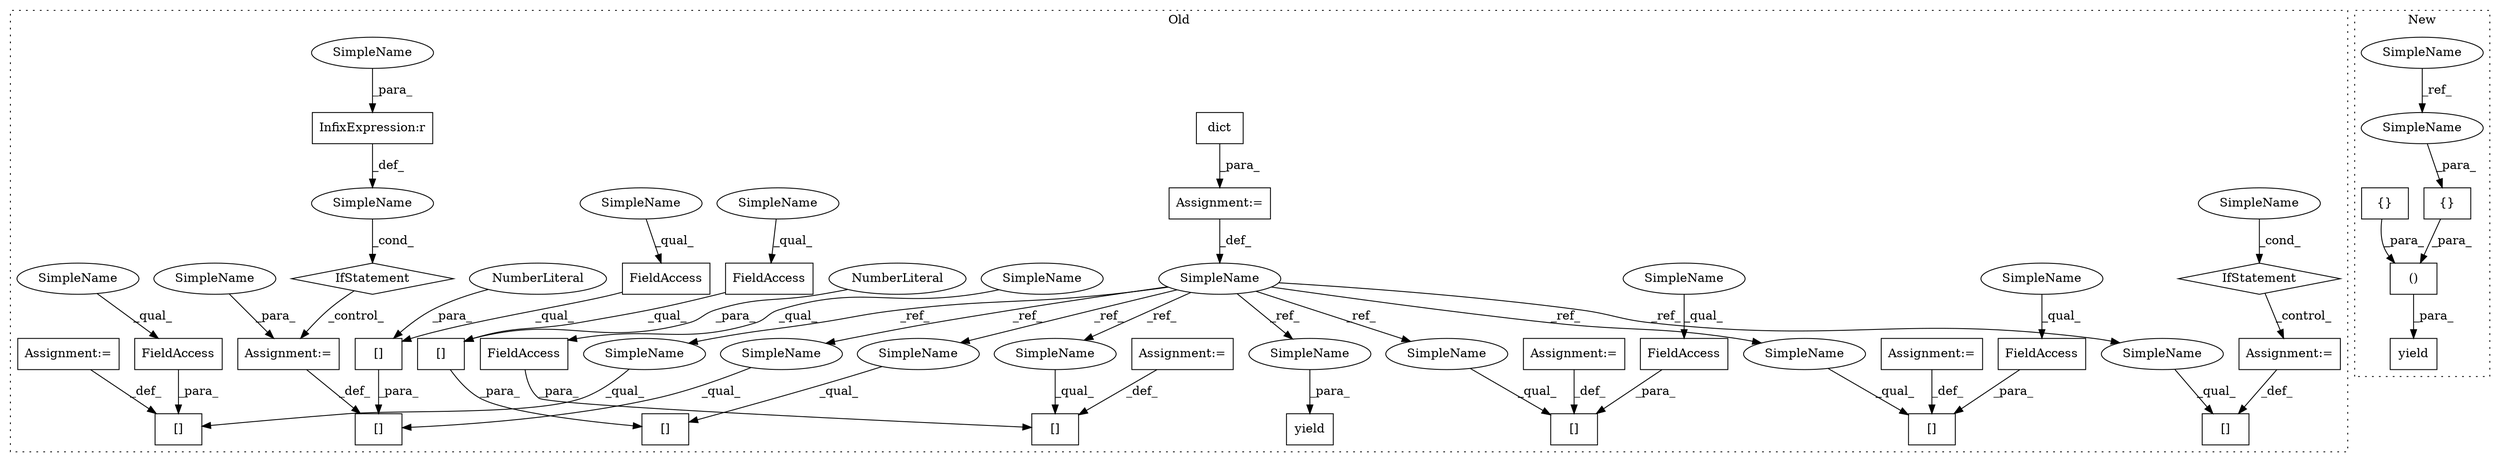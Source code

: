 digraph G {
subgraph cluster0 {
1 [label="IfStatement" a="25" s="29980,29995" l="4,2" shape="diamond"];
3 [label="Assignment:=" a="7" s="30040" l="1" shape="box"];
4 [label="SimpleName" a="42" s="" l="" shape="ellipse"];
5 [label="InfixExpression:r" a="27" s="29987" l="4" shape="box"];
7 [label="[]" a="2" s="30009,30039" l="10,1" shape="box"];
8 [label="Assignment:=" a="7" s="29684" l="1" shape="box"];
9 [label="SimpleName" a="42" s="29675" l="9" shape="ellipse"];
10 [label="yield" a="112" s="31216" l="7" shape="box"];
11 [label="[]" a="2" s="29779,29803" l="10,1" shape="box"];
14 [label="[]" a="2" s="31084,31109" l="10,1" shape="box"];
16 [label="dict" a="32" s="29685" l="6" shape="box"];
17 [label="[]" a="2" s="29789,29802" l="12,1" shape="box"];
18 [label="NumberLiteral" a="34" s="29801" l="1" shape="ellipse"];
19 [label="FieldAccess" a="22" s="29789" l="11" shape="box"];
20 [label="FieldAccess" a="22" s="30019" l="17" shape="box"];
21 [label="Assignment:=" a="7" s="31110" l="1" shape="box"];
22 [label="FieldAccess" a="22" s="31024" l="18" shape="box"];
23 [label="[]" a="2" s="30019,30038" l="18,1" shape="box"];
24 [label="NumberLiteral" a="34" s="30037" l="1" shape="ellipse"];
25 [label="[]" a="2" s="30944,30972" l="10,1" shape="box"];
26 [label="FieldAccess" a="22" s="30954" l="18" shape="box"];
27 [label="[]" a="2" s="29919,29943" l="10,1" shape="box"];
28 [label="FieldAccess" a="22" s="31094" l="15" shape="box"];
29 [label="[]" a="2" s="31144,31171" l="10,1" shape="box"];
30 [label="FieldAccess" a="22" s="31154" l="17" shape="box"];
31 [label="[]" a="2" s="31014,31042" l="10,1" shape="box"];
32 [label="Assignment:=" a="7" s="29944" l="1" shape="box"];
33 [label="Assignment:=" a="7" s="31043" l="1" shape="box"];
34 [label="SimpleName" a="42" s="" l="" shape="ellipse"];
35 [label="IfStatement" a="25" s="29730,29763" l="4,2" shape="diamond"];
36 [label="Assignment:=" a="7" s="30973" l="1" shape="box"];
37 [label="Assignment:=" a="7" s="31172" l="1" shape="box"];
38 [label="SimpleName" a="42" s="30009" l="9" shape="ellipse"];
39 [label="SimpleName" a="42" s="29919" l="9" shape="ellipse"];
40 [label="SimpleName" a="42" s="30944" l="9" shape="ellipse"];
41 [label="SimpleName" a="42" s="31223" l="9" shape="ellipse"];
42 [label="SimpleName" a="42" s="31144" l="9" shape="ellipse"];
43 [label="SimpleName" a="42" s="29779" l="9" shape="ellipse"];
44 [label="SimpleName" a="42" s="31084" l="9" shape="ellipse"];
45 [label="SimpleName" a="42" s="31014" l="9" shape="ellipse"];
47 [label="SimpleName" a="42" s="29984" l="3" shape="ellipse"];
48 [label="SimpleName" a="42" s="30041" l="3" shape="ellipse"];
49 [label="SimpleName" a="42" s="31154" l="4" shape="ellipse"];
50 [label="SimpleName" a="42" s="30954" l="4" shape="ellipse"];
51 [label="SimpleName" a="42" s="29789" l="4" shape="ellipse"];
52 [label="SimpleName" a="42" s="30019" l="4" shape="ellipse"];
53 [label="SimpleName" a="42" s="31094" l="4" shape="ellipse"];
54 [label="SimpleName" a="42" s="31024" l="4" shape="ellipse"];
label = "Old";
style="dotted";
}
subgraph cluster1 {
2 [label="yield" a="112" s="27712" l="16" shape="box"];
6 [label="()" a="106" s="27728" l="60" shape="box"];
12 [label="{}" a="4" s="27783,27787" l="1,1" shape="box"];
13 [label="SimpleName" a="42" s="26301" l="3" shape="ellipse"];
15 [label="{}" a="4" s="27756,27760" l="1,1" shape="box"];
46 [label="SimpleName" a="42" s="27784" l="3" shape="ellipse"];
label = "New";
style="dotted";
}
1 -> 3 [label="_control_"];
3 -> 7 [label="_def_"];
4 -> 1 [label="_cond_"];
5 -> 4 [label="_def_"];
6 -> 2 [label="_para_"];
8 -> 9 [label="_def_"];
9 -> 40 [label="_ref_"];
9 -> 42 [label="_ref_"];
9 -> 44 [label="_ref_"];
9 -> 39 [label="_ref_"];
9 -> 45 [label="_ref_"];
9 -> 43 [label="_ref_"];
9 -> 41 [label="_ref_"];
9 -> 38 [label="_ref_"];
12 -> 6 [label="_para_"];
13 -> 46 [label="_ref_"];
15 -> 6 [label="_para_"];
16 -> 8 [label="_para_"];
17 -> 11 [label="_para_"];
18 -> 17 [label="_para_"];
19 -> 17 [label="_qual_"];
20 -> 23 [label="_qual_"];
21 -> 14 [label="_def_"];
22 -> 31 [label="_para_"];
23 -> 7 [label="_para_"];
24 -> 23 [label="_para_"];
26 -> 25 [label="_para_"];
28 -> 14 [label="_para_"];
30 -> 29 [label="_para_"];
32 -> 27 [label="_def_"];
33 -> 31 [label="_def_"];
34 -> 35 [label="_cond_"];
35 -> 32 [label="_control_"];
36 -> 25 [label="_def_"];
37 -> 29 [label="_def_"];
38 -> 7 [label="_qual_"];
39 -> 27 [label="_qual_"];
40 -> 25 [label="_qual_"];
41 -> 10 [label="_para_"];
42 -> 29 [label="_qual_"];
43 -> 11 [label="_qual_"];
44 -> 14 [label="_qual_"];
45 -> 31 [label="_qual_"];
46 -> 12 [label="_para_"];
47 -> 5 [label="_para_"];
48 -> 3 [label="_para_"];
49 -> 30 [label="_qual_"];
50 -> 26 [label="_qual_"];
51 -> 19 [label="_qual_"];
52 -> 20 [label="_qual_"];
53 -> 28 [label="_qual_"];
54 -> 22 [label="_qual_"];
}